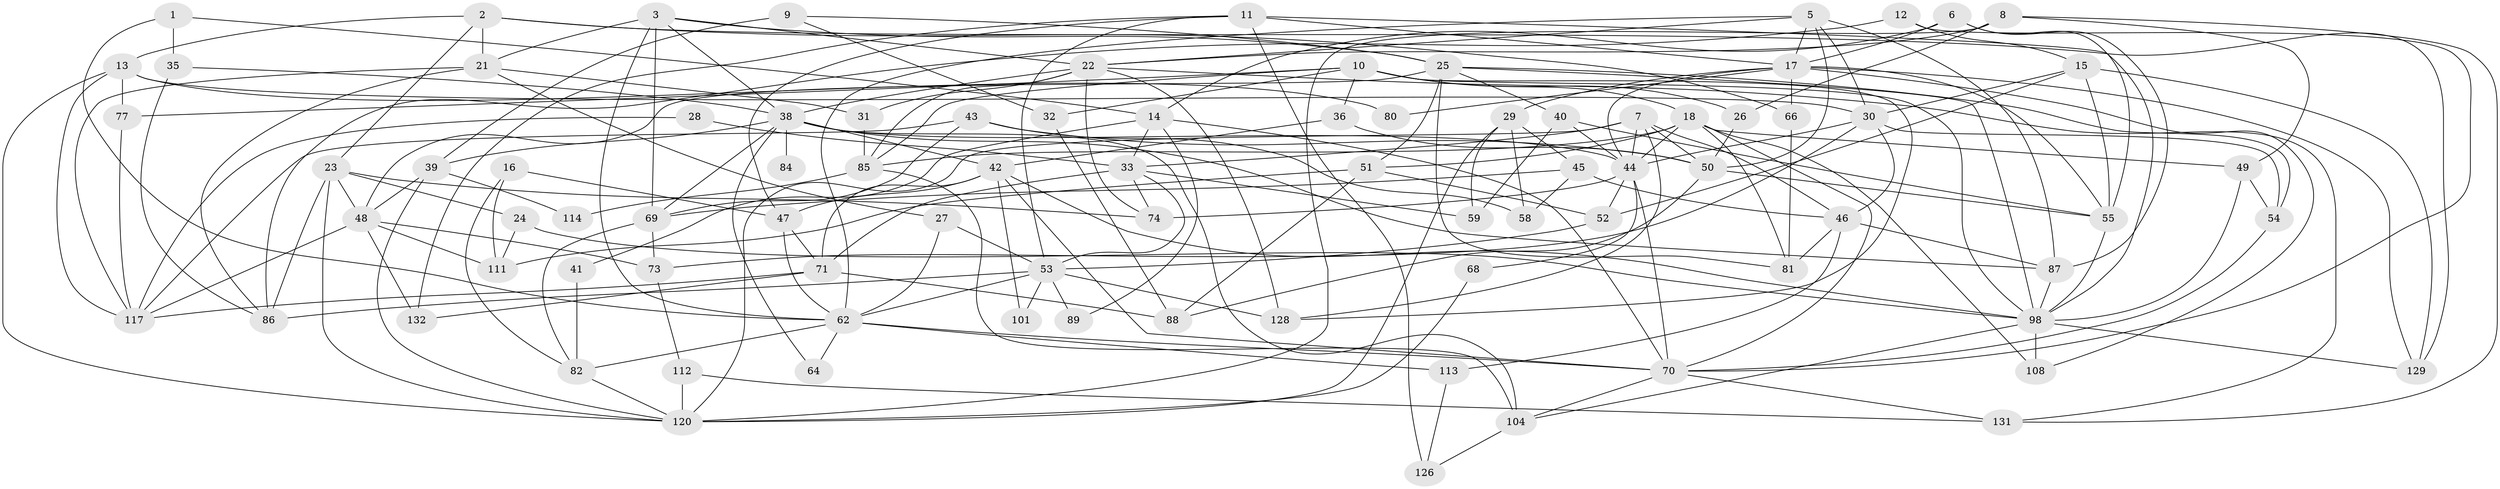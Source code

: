 // Generated by graph-tools (version 1.1) at 2025/52/02/27/25 19:52:08]
// undirected, 86 vertices, 212 edges
graph export_dot {
graph [start="1"]
  node [color=gray90,style=filled];
  1;
  2 [super="+4"];
  3;
  5 [super="+115"];
  6 [super="+20"];
  7 [super="+34"];
  8 [super="+119"];
  9;
  10 [super="+118"];
  11 [super="+91"];
  12 [super="+67"];
  13 [super="+96"];
  14;
  15 [super="+124"];
  16;
  17 [super="+19"];
  18 [super="+37"];
  21 [super="+110"];
  22 [super="+90"];
  23 [super="+76"];
  24 [super="+60"];
  25 [super="+57"];
  26;
  27;
  28;
  29 [super="+95"];
  30 [super="+105"];
  31 [super="+63"];
  32;
  33 [super="+56"];
  35;
  36;
  38 [super="+79"];
  39 [super="+133"];
  40 [super="+78"];
  41;
  42 [super="+106"];
  43;
  44 [super="+93"];
  45;
  46 [super="+109"];
  47 [super="+116"];
  48 [super="+130"];
  49;
  50 [super="+72"];
  51 [super="+65"];
  52;
  53 [super="+100"];
  54 [super="+61"];
  55 [super="+99"];
  58;
  59 [super="+102"];
  62 [super="+75"];
  64;
  66;
  68;
  69 [super="+97"];
  70 [super="+103"];
  71 [super="+134"];
  73;
  74 [super="+94"];
  77;
  80;
  81 [super="+92"];
  82 [super="+83"];
  84;
  85 [super="+123"];
  86 [super="+127"];
  87;
  88 [super="+107"];
  89;
  98 [super="+125"];
  101;
  104 [super="+122"];
  108;
  111;
  112;
  113;
  114;
  117 [super="+121"];
  120;
  126;
  128;
  129;
  131;
  132;
  1 -- 62;
  1 -- 14;
  1 -- 35;
  2 -- 129;
  2 -- 21;
  2 -- 66;
  2 -- 23;
  2 -- 13;
  3 -- 22;
  3 -- 21;
  3 -- 62;
  3 -- 69;
  3 -- 38;
  3 -- 25;
  5 -- 62;
  5 -- 17;
  5 -- 22;
  5 -- 87;
  5 -- 30;
  5 -- 50;
  6 -- 17;
  6 -- 14;
  6 -- 55;
  6 -- 87;
  7 -- 33;
  7 -- 120;
  7 -- 46;
  7 -- 128;
  7 -- 44;
  7 -- 50;
  8 -- 131;
  8 -- 22;
  8 -- 49;
  8 -- 26;
  8 -- 120;
  9 -- 25;
  9 -- 32;
  9 -- 39;
  10 -- 36;
  10 -- 32;
  10 -- 77;
  10 -- 98;
  10 -- 128;
  10 -- 18;
  10 -- 26;
  10 -- 85;
  11 -- 126 [weight=2];
  11 -- 98;
  11 -- 47;
  11 -- 17;
  11 -- 132;
  11 -- 53;
  12 -- 70;
  12 -- 86;
  12 -- 15;
  13 -- 117;
  13 -- 80;
  13 -- 30;
  13 -- 120;
  13 -- 77;
  14 -- 33;
  14 -- 41;
  14 -- 89;
  14 -- 70;
  15 -- 55;
  15 -- 30;
  15 -- 129;
  15 -- 52;
  16 -- 111;
  16 -- 47;
  16 -- 82;
  17 -- 129;
  17 -- 55;
  17 -- 80;
  17 -- 66;
  17 -- 108;
  17 -- 44;
  17 -- 29;
  18 -- 81;
  18 -- 85;
  18 -- 70;
  18 -- 49;
  18 -- 51;
  18 -- 108;
  18 -- 44;
  21 -- 27;
  21 -- 117;
  21 -- 86;
  21 -- 31;
  22 -- 85;
  22 -- 31;
  22 -- 38;
  22 -- 131;
  22 -- 128;
  22 -- 74;
  23 -- 120;
  23 -- 24;
  23 -- 48;
  23 -- 74;
  23 -- 86;
  24 -- 98;
  24 -- 111;
  25 -- 54;
  25 -- 40;
  25 -- 98;
  25 -- 48;
  25 -- 51;
  25 -- 81;
  26 -- 50;
  27 -- 62;
  27 -- 53;
  28 -- 117;
  28 -- 33;
  29 -- 45;
  29 -- 120;
  29 -- 58;
  29 -- 59;
  30 -- 73;
  30 -- 46 [weight=2];
  30 -- 54;
  30 -- 44;
  31 -- 85;
  32 -- 88;
  33 -- 71;
  33 -- 59;
  33 -- 53 [weight=2];
  33 -- 74;
  35 -- 86;
  35 -- 38;
  36 -- 50;
  36 -- 42;
  38 -- 42;
  38 -- 64;
  38 -- 84 [weight=2];
  38 -- 87;
  38 -- 39;
  38 -- 44;
  38 -- 104;
  38 -- 69;
  39 -- 114;
  39 -- 48;
  39 -- 120;
  40 -- 44;
  40 -- 55;
  40 -- 59;
  41 -- 82;
  42 -- 98;
  42 -- 70;
  42 -- 101;
  42 -- 71;
  42 -- 47;
  43 -- 58;
  43 -- 69;
  43 -- 117;
  43 -- 50;
  44 -- 52;
  44 -- 68;
  44 -- 70;
  44 -- 74;
  45 -- 58;
  45 -- 46;
  45 -- 69;
  46 -- 87;
  46 -- 81;
  46 -- 113;
  47 -- 62;
  47 -- 71 [weight=2];
  48 -- 111;
  48 -- 73;
  48 -- 117;
  48 -- 132;
  49 -- 98;
  49 -- 54;
  50 -- 88;
  50 -- 55;
  51 -- 88;
  51 -- 52;
  51 -- 111;
  52 -- 53;
  53 -- 128;
  53 -- 89;
  53 -- 101;
  53 -- 62;
  53 -- 86;
  54 -- 70;
  55 -- 98;
  62 -- 64;
  62 -- 82;
  62 -- 113;
  62 -- 70;
  66 -- 81;
  68 -- 120;
  69 -- 82;
  69 -- 73;
  70 -- 131;
  70 -- 104;
  71 -- 132;
  71 -- 117;
  71 -- 88;
  73 -- 112;
  77 -- 117;
  82 -- 120;
  85 -- 114;
  85 -- 104;
  87 -- 98;
  98 -- 129;
  98 -- 108;
  98 -- 104;
  104 -- 126;
  112 -- 120;
  112 -- 131;
  113 -- 126;
}
